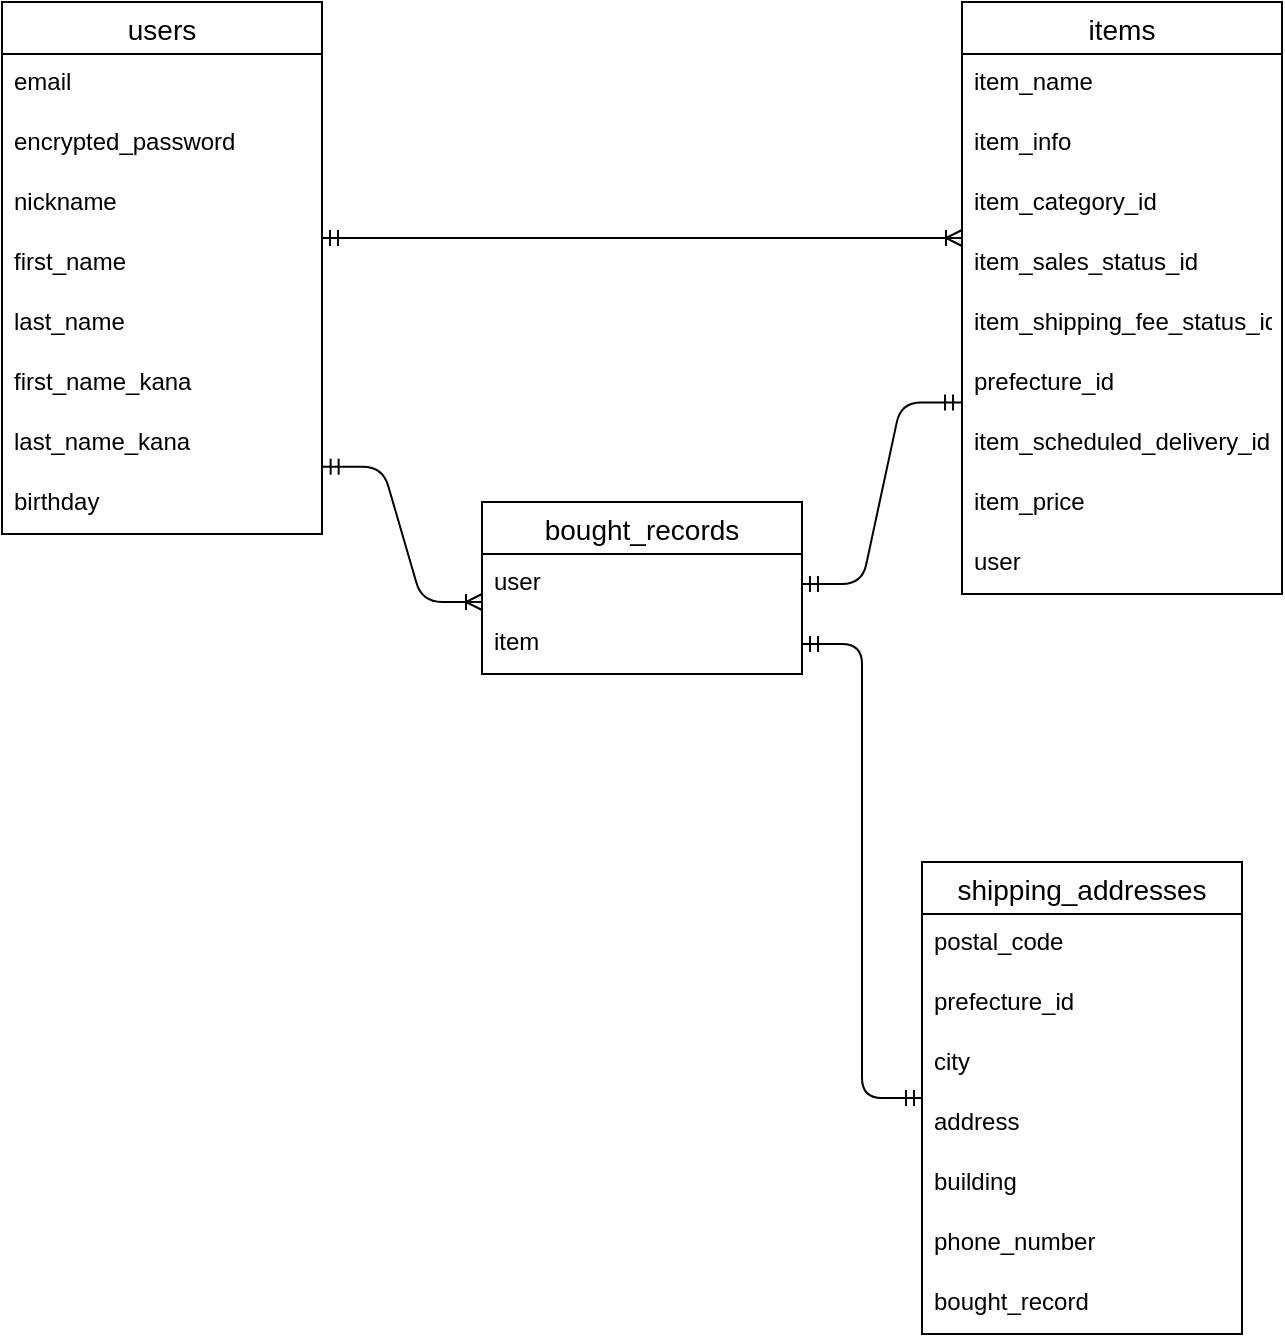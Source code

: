 <mxfile>
    <diagram id="X6I9d41f7o5mZhdUejIK" name="ページ1">
        <mxGraphModel dx="351" dy="719" grid="1" gridSize="10" guides="1" tooltips="1" connect="1" arrows="1" fold="1" page="1" pageScale="1" pageWidth="827" pageHeight="1169" math="0" shadow="0">
            <root>
                <mxCell id="0"/>
                <mxCell id="1" parent="0"/>
                <mxCell id="31" value="users" style="swimlane;fontStyle=0;childLayout=stackLayout;horizontal=1;startSize=26;horizontalStack=0;resizeParent=1;resizeParentMax=0;resizeLast=0;collapsible=1;marginBottom=0;align=center;fontSize=14;" parent="1" vertex="1">
                    <mxGeometry x="80" y="80" width="160" height="266" as="geometry"/>
                </mxCell>
                <mxCell id="33" value="email    &#10;&#10;" style="text;strokeColor=none;fillColor=none;spacingLeft=4;spacingRight=4;overflow=hidden;rotatable=0;points=[[0,0.5],[1,0.5]];portConstraint=eastwest;fontSize=12;" parent="31" vertex="1">
                    <mxGeometry y="26" width="160" height="30" as="geometry"/>
                </mxCell>
                <mxCell id="35" value="encrypted_password" style="text;strokeColor=none;fillColor=none;spacingLeft=4;spacingRight=4;overflow=hidden;rotatable=0;points=[[0,0.5],[1,0.5]];portConstraint=eastwest;fontSize=12;" parent="31" vertex="1">
                    <mxGeometry y="56" width="160" height="30" as="geometry"/>
                </mxCell>
                <mxCell id="36" value="nickname" style="text;strokeColor=none;fillColor=none;spacingLeft=4;spacingRight=4;overflow=hidden;rotatable=0;points=[[0,0.5],[1,0.5]];portConstraint=eastwest;fontSize=12;" parent="31" vertex="1">
                    <mxGeometry y="86" width="160" height="30" as="geometry"/>
                </mxCell>
                <mxCell id="30" value="first_name" style="text;strokeColor=none;fillColor=none;spacingLeft=4;spacingRight=4;overflow=hidden;rotatable=0;points=[[0,0.5],[1,0.5]];portConstraint=eastwest;fontSize=12;" parent="31" vertex="1">
                    <mxGeometry y="116" width="160" height="30" as="geometry"/>
                </mxCell>
                <mxCell id="42" value="last_name" style="text;strokeColor=none;fillColor=none;spacingLeft=4;spacingRight=4;overflow=hidden;rotatable=0;points=[[0,0.5],[1,0.5]];portConstraint=eastwest;fontSize=12;" parent="31" vertex="1">
                    <mxGeometry y="146" width="160" height="30" as="geometry"/>
                </mxCell>
                <mxCell id="41" value="first_name_kana" style="text;strokeColor=none;fillColor=none;spacingLeft=4;spacingRight=4;overflow=hidden;rotatable=0;points=[[0,0.5],[1,0.5]];portConstraint=eastwest;fontSize=12;" parent="31" vertex="1">
                    <mxGeometry y="176" width="160" height="30" as="geometry"/>
                </mxCell>
                <mxCell id="43" value="last_name_kana" style="text;strokeColor=none;fillColor=none;spacingLeft=4;spacingRight=4;overflow=hidden;rotatable=0;points=[[0,0.5],[1,0.5]];portConstraint=eastwest;fontSize=12;" parent="31" vertex="1">
                    <mxGeometry y="206" width="160" height="30" as="geometry"/>
                </mxCell>
                <mxCell id="40" value="birthday" style="text;strokeColor=none;fillColor=none;spacingLeft=4;spacingRight=4;overflow=hidden;rotatable=0;points=[[0,0.5],[1,0.5]];portConstraint=eastwest;fontSize=12;" parent="31" vertex="1">
                    <mxGeometry y="236" width="160" height="30" as="geometry"/>
                </mxCell>
                <mxCell id="45" value="items" style="swimlane;fontStyle=0;childLayout=stackLayout;horizontal=1;startSize=26;horizontalStack=0;resizeParent=1;resizeParentMax=0;resizeLast=0;collapsible=1;marginBottom=0;align=center;fontSize=14;" parent="1" vertex="1">
                    <mxGeometry x="560" y="80" width="160" height="296" as="geometry"/>
                </mxCell>
                <mxCell id="46" value="item_name" style="text;strokeColor=none;fillColor=none;spacingLeft=4;spacingRight=4;overflow=hidden;rotatable=0;points=[[0,0.5],[1,0.5]];portConstraint=eastwest;fontSize=12;" parent="45" vertex="1">
                    <mxGeometry y="26" width="160" height="30" as="geometry"/>
                </mxCell>
                <mxCell id="48" value="item_info" style="text;strokeColor=none;fillColor=none;spacingLeft=4;spacingRight=4;overflow=hidden;rotatable=0;points=[[0,0.5],[1,0.5]];portConstraint=eastwest;fontSize=12;" parent="45" vertex="1">
                    <mxGeometry y="56" width="160" height="30" as="geometry"/>
                </mxCell>
                <mxCell id="49" value="item_category_id" style="text;strokeColor=none;fillColor=none;spacingLeft=4;spacingRight=4;overflow=hidden;rotatable=0;points=[[0,0.5],[1,0.5]];portConstraint=eastwest;fontSize=12;" parent="45" vertex="1">
                    <mxGeometry y="86" width="160" height="30" as="geometry"/>
                </mxCell>
                <mxCell id="50" value="item_sales_status_id" style="text;strokeColor=none;fillColor=none;spacingLeft=4;spacingRight=4;overflow=hidden;rotatable=0;points=[[0,0.5],[1,0.5]];portConstraint=eastwest;fontSize=12;" parent="45" vertex="1">
                    <mxGeometry y="116" width="160" height="30" as="geometry"/>
                </mxCell>
                <mxCell id="51" value="item_shipping_fee_status_id" style="text;strokeColor=none;fillColor=none;spacingLeft=4;spacingRight=4;overflow=hidden;rotatable=0;points=[[0,0.5],[1,0.5]];portConstraint=eastwest;fontSize=12;" parent="45" vertex="1">
                    <mxGeometry y="146" width="160" height="30" as="geometry"/>
                </mxCell>
                <mxCell id="52" value="prefecture_id" style="text;strokeColor=none;fillColor=none;spacingLeft=4;spacingRight=4;overflow=hidden;rotatable=0;points=[[0,0.5],[1,0.5]];portConstraint=eastwest;fontSize=12;" parent="45" vertex="1">
                    <mxGeometry y="176" width="160" height="30" as="geometry"/>
                </mxCell>
                <mxCell id="53" value="item_scheduled_delivery_id" style="text;strokeColor=none;fillColor=none;spacingLeft=4;spacingRight=4;overflow=hidden;rotatable=0;points=[[0,0.5],[1,0.5]];portConstraint=eastwest;fontSize=12;" parent="45" vertex="1">
                    <mxGeometry y="206" width="160" height="30" as="geometry"/>
                </mxCell>
                <mxCell id="54" value="item_price" style="text;strokeColor=none;fillColor=none;spacingLeft=4;spacingRight=4;overflow=hidden;rotatable=0;points=[[0,0.5],[1,0.5]];portConstraint=eastwest;fontSize=12;" parent="45" vertex="1">
                    <mxGeometry y="236" width="160" height="30" as="geometry"/>
                </mxCell>
                <mxCell id="97" value="user" style="text;strokeColor=none;fillColor=none;spacingLeft=4;spacingRight=4;overflow=hidden;rotatable=0;points=[[0,0.5],[1,0.5]];portConstraint=eastwest;fontSize=12;strokeWidth=6;" parent="45" vertex="1">
                    <mxGeometry y="266" width="160" height="30" as="geometry"/>
                </mxCell>
                <mxCell id="55" value="shipping_addresses" style="swimlane;fontStyle=0;childLayout=stackLayout;horizontal=1;startSize=26;horizontalStack=0;resizeParent=1;resizeParentMax=0;resizeLast=0;collapsible=1;marginBottom=0;align=center;fontSize=14;" parent="1" vertex="1">
                    <mxGeometry x="540" y="510" width="160" height="236" as="geometry"/>
                </mxCell>
                <mxCell id="56" value="postal_code" style="text;strokeColor=none;fillColor=none;spacingLeft=4;spacingRight=4;overflow=hidden;rotatable=0;points=[[0,0.5],[1,0.5]];portConstraint=eastwest;fontSize=12;" parent="55" vertex="1">
                    <mxGeometry y="26" width="160" height="30" as="geometry"/>
                </mxCell>
                <mxCell id="57" value="prefecture_id" style="text;strokeColor=none;fillColor=none;spacingLeft=4;spacingRight=4;overflow=hidden;rotatable=0;points=[[0,0.5],[1,0.5]];portConstraint=eastwest;fontSize=12;" parent="55" vertex="1">
                    <mxGeometry y="56" width="160" height="30" as="geometry"/>
                </mxCell>
                <mxCell id="58" value="city" style="text;strokeColor=none;fillColor=none;spacingLeft=4;spacingRight=4;overflow=hidden;rotatable=0;points=[[0,0.5],[1,0.5]];portConstraint=eastwest;fontSize=12;" parent="55" vertex="1">
                    <mxGeometry y="86" width="160" height="30" as="geometry"/>
                </mxCell>
                <mxCell id="59" value="address" style="text;strokeColor=none;fillColor=none;spacingLeft=4;spacingRight=4;overflow=hidden;rotatable=0;points=[[0,0.5],[1,0.5]];portConstraint=eastwest;fontSize=12;" parent="55" vertex="1">
                    <mxGeometry y="116" width="160" height="30" as="geometry"/>
                </mxCell>
                <mxCell id="60" value="building" style="text;strokeColor=none;fillColor=none;spacingLeft=4;spacingRight=4;overflow=hidden;rotatable=0;points=[[0,0.5],[1,0.5]];portConstraint=eastwest;fontSize=12;" parent="55" vertex="1">
                    <mxGeometry y="146" width="160" height="30" as="geometry"/>
                </mxCell>
                <mxCell id="61" value="phone_number" style="text;strokeColor=none;fillColor=none;spacingLeft=4;spacingRight=4;overflow=hidden;rotatable=0;points=[[0,0.5],[1,0.5]];portConstraint=eastwest;fontSize=12;" parent="55" vertex="1">
                    <mxGeometry y="176" width="160" height="30" as="geometry"/>
                </mxCell>
                <mxCell id="98" value="bought_record" style="text;strokeColor=none;fillColor=none;spacingLeft=4;spacingRight=4;overflow=hidden;rotatable=0;points=[[0,0.5],[1,0.5]];portConstraint=eastwest;fontSize=12;strokeWidth=6;" parent="55" vertex="1">
                    <mxGeometry y="206" width="160" height="30" as="geometry"/>
                </mxCell>
                <mxCell id="64" value="bought_records" style="swimlane;fontStyle=0;childLayout=stackLayout;horizontal=1;startSize=26;horizontalStack=0;resizeParent=1;resizeParentMax=0;resizeLast=0;collapsible=1;marginBottom=0;align=center;fontSize=14;" parent="1" vertex="1">
                    <mxGeometry x="320" y="330" width="160" height="86" as="geometry"/>
                </mxCell>
                <mxCell id="65" value="user" style="text;strokeColor=none;fillColor=none;spacingLeft=4;spacingRight=4;overflow=hidden;rotatable=0;points=[[0,0.5],[1,0.5]];portConstraint=eastwest;fontSize=12;" parent="64" vertex="1">
                    <mxGeometry y="26" width="160" height="30" as="geometry"/>
                </mxCell>
                <mxCell id="66" value="item" style="text;strokeColor=none;fillColor=none;spacingLeft=4;spacingRight=4;overflow=hidden;rotatable=0;points=[[0,0.5],[1,0.5]];portConstraint=eastwest;fontSize=12;" parent="64" vertex="1">
                    <mxGeometry y="56" width="160" height="30" as="geometry"/>
                </mxCell>
                <mxCell id="71" value="" style="edgeStyle=entityRelationEdgeStyle;fontSize=12;html=1;endArrow=ERoneToMany;startArrow=ERmandOne;" parent="1" edge="1">
                    <mxGeometry width="100" height="100" relative="1" as="geometry">
                        <mxPoint x="240" y="198" as="sourcePoint"/>
                        <mxPoint x="560" y="198" as="targetPoint"/>
                    </mxGeometry>
                </mxCell>
                <mxCell id="73" value="" style="edgeStyle=entityRelationEdgeStyle;fontSize=12;html=1;endArrow=ERmandOne;startArrow=ERmandOne;exitX=1;exitY=0.5;exitDx=0;exitDy=0;entryX=0;entryY=0.5;entryDx=0;entryDy=0;" parent="1" source="66" target="55" edge="1">
                    <mxGeometry width="100" height="100" relative="1" as="geometry">
                        <mxPoint x="360" y="430" as="sourcePoint"/>
                        <mxPoint x="330" y="630" as="targetPoint"/>
                    </mxGeometry>
                </mxCell>
                <mxCell id="74" value="" style="edgeStyle=entityRelationEdgeStyle;fontSize=12;html=1;endArrow=ERoneToMany;startArrow=ERmandOne;exitX=1.002;exitY=0.879;exitDx=0;exitDy=0;exitPerimeter=0;" parent="1" source="43" edge="1">
                    <mxGeometry width="100" height="100" relative="1" as="geometry">
                        <mxPoint x="250" y="208" as="sourcePoint"/>
                        <mxPoint x="320" y="380" as="targetPoint"/>
                    </mxGeometry>
                </mxCell>
                <mxCell id="75" value="" style="edgeStyle=entityRelationEdgeStyle;fontSize=12;html=1;endArrow=ERmandOne;startArrow=ERmandOne;exitX=1;exitY=0.5;exitDx=0;exitDy=0;entryX=-0.003;entryY=0.81;entryDx=0;entryDy=0;entryPerimeter=0;" parent="1" source="65" target="52" edge="1">
                    <mxGeometry width="100" height="100" relative="1" as="geometry">
                        <mxPoint x="370" y="330" as="sourcePoint"/>
                        <mxPoint x="470" y="230" as="targetPoint"/>
                    </mxGeometry>
                </mxCell>
            </root>
        </mxGraphModel>
    </diagram>
</mxfile>
